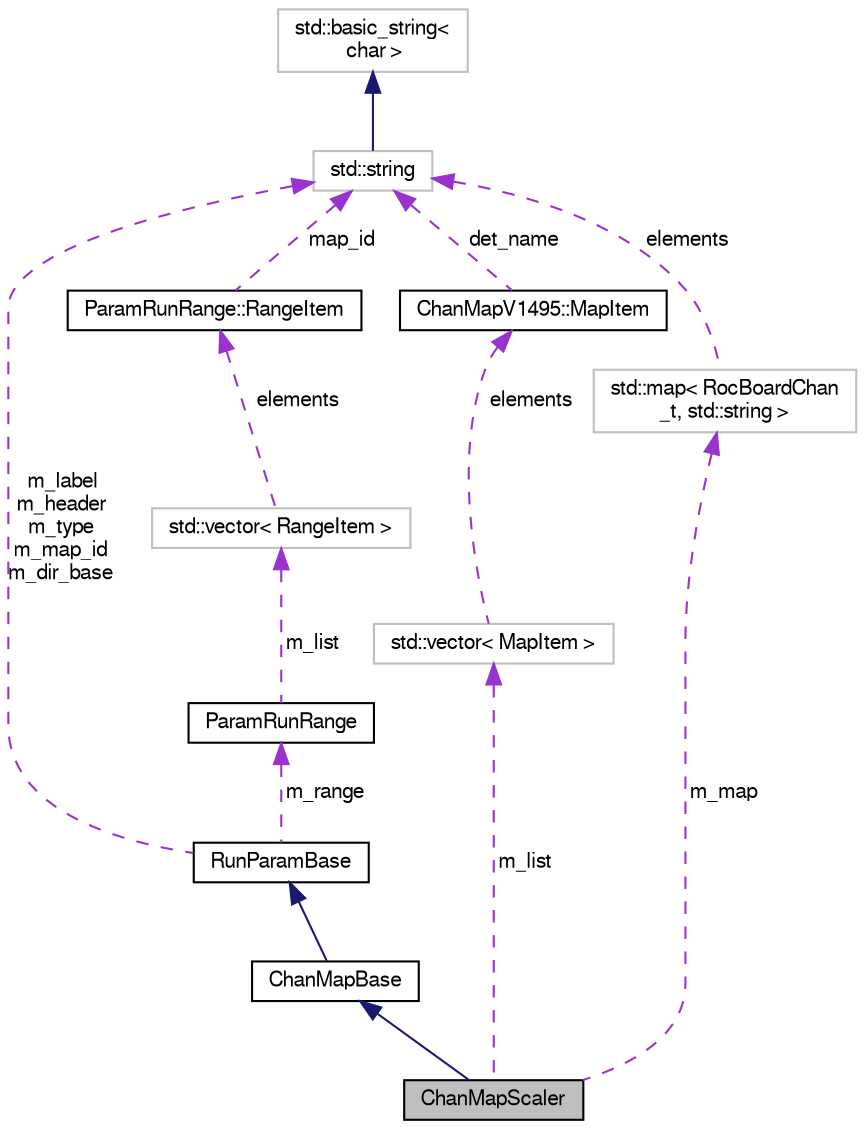 digraph "ChanMapScaler"
{
  bgcolor="transparent";
  edge [fontname="FreeSans",fontsize="10",labelfontname="FreeSans",labelfontsize="10"];
  node [fontname="FreeSans",fontsize="10",shape=record];
  Node1 [label="ChanMapScaler",height=0.2,width=0.4,color="black", fillcolor="grey75", style="filled" fontcolor="black"];
  Node2 -> Node1 [dir="back",color="midnightblue",fontsize="10",style="solid",fontname="FreeSans"];
  Node2 [label="ChanMapBase",height=0.2,width=0.4,color="black",URL="$df/d77/classChanMapBase.html"];
  Node3 -> Node2 [dir="back",color="midnightblue",fontsize="10",style="solid",fontname="FreeSans"];
  Node3 [label="RunParamBase",height=0.2,width=0.4,color="black",URL="$db/d8a/classRunParamBase.html"];
  Node4 -> Node3 [dir="back",color="darkorchid3",fontsize="10",style="dashed",label=" m_label\nm_header\nm_type\nm_map_id\nm_dir_base" ,fontname="FreeSans"];
  Node4 [label="std::string",height=0.2,width=0.4,color="grey75",tooltip="STL class. "];
  Node5 -> Node4 [dir="back",color="midnightblue",fontsize="10",style="solid",fontname="FreeSans"];
  Node5 [label="std::basic_string\<\l char \>",height=0.2,width=0.4,color="grey75",tooltip="STL class. "];
  Node6 -> Node3 [dir="back",color="darkorchid3",fontsize="10",style="dashed",label=" m_range" ,fontname="FreeSans"];
  Node6 [label="ParamRunRange",height=0.2,width=0.4,color="black",URL="$d0/d0d/classParamRunRange.html"];
  Node7 -> Node6 [dir="back",color="darkorchid3",fontsize="10",style="dashed",label=" m_list" ,fontname="FreeSans"];
  Node7 [label="std::vector\< RangeItem \>",height=0.2,width=0.4,color="grey75"];
  Node8 -> Node7 [dir="back",color="darkorchid3",fontsize="10",style="dashed",label=" elements" ,fontname="FreeSans"];
  Node8 [label="ParamRunRange::RangeItem",height=0.2,width=0.4,color="black",URL="$dd/d8c/structParamRunRange_1_1RangeItem.html"];
  Node4 -> Node8 [dir="back",color="darkorchid3",fontsize="10",style="dashed",label=" map_id" ,fontname="FreeSans"];
  Node9 -> Node1 [dir="back",color="darkorchid3",fontsize="10",style="dashed",label=" m_list" ,fontname="FreeSans"];
  Node9 [label="std::vector\< MapItem \>",height=0.2,width=0.4,color="grey75"];
  Node10 -> Node9 [dir="back",color="darkorchid3",fontsize="10",style="dashed",label=" elements" ,fontname="FreeSans"];
  Node10 [label="ChanMapV1495::MapItem",height=0.2,width=0.4,color="black",URL="$d4/d07/structChanMapV1495_1_1MapItem.html"];
  Node4 -> Node10 [dir="back",color="darkorchid3",fontsize="10",style="dashed",label=" det_name" ,fontname="FreeSans"];
  Node11 -> Node1 [dir="back",color="darkorchid3",fontsize="10",style="dashed",label=" m_map" ,fontname="FreeSans"];
  Node11 [label="std::map\< RocBoardChan\l_t, std::string \>",height=0.2,width=0.4,color="grey75"];
  Node4 -> Node11 [dir="back",color="darkorchid3",fontsize="10",style="dashed",label=" elements" ,fontname="FreeSans"];
}
